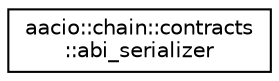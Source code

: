 digraph "Graphical Class Hierarchy"
{
  edge [fontname="Helvetica",fontsize="10",labelfontname="Helvetica",labelfontsize="10"];
  node [fontname="Helvetica",fontsize="10",shape=record];
  rankdir="LR";
  Node0 [label="aacio::chain::contracts\l::abi_serializer",height=0.2,width=0.4,color="black", fillcolor="white", style="filled",URL="$structaacio_1_1chain_1_1contracts_1_1abi__serializer.html"];
}
